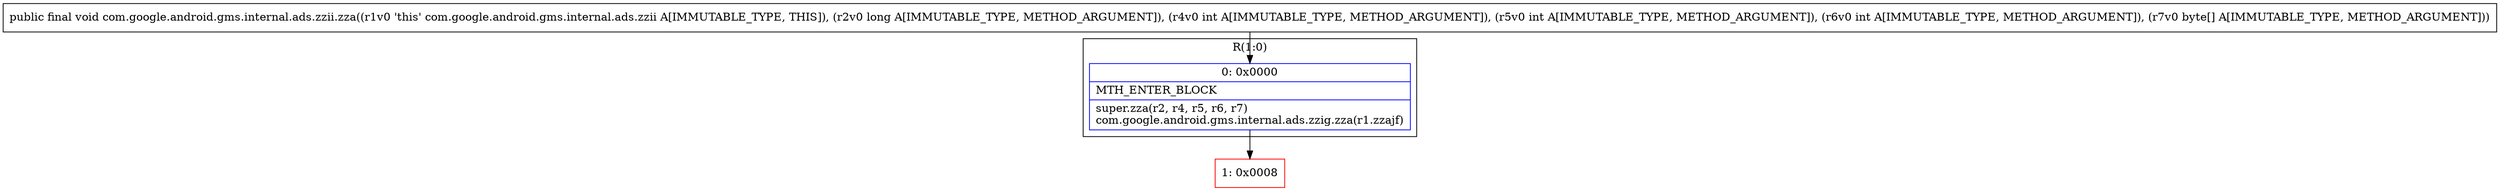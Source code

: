 digraph "CFG forcom.google.android.gms.internal.ads.zzii.zza(JIII[B)V" {
subgraph cluster_Region_280748985 {
label = "R(1:0)";
node [shape=record,color=blue];
Node_0 [shape=record,label="{0\:\ 0x0000|MTH_ENTER_BLOCK\l|super.zza(r2, r4, r5, r6, r7)\lcom.google.android.gms.internal.ads.zzig.zza(r1.zzajf)\l}"];
}
Node_1 [shape=record,color=red,label="{1\:\ 0x0008}"];
MethodNode[shape=record,label="{public final void com.google.android.gms.internal.ads.zzii.zza((r1v0 'this' com.google.android.gms.internal.ads.zzii A[IMMUTABLE_TYPE, THIS]), (r2v0 long A[IMMUTABLE_TYPE, METHOD_ARGUMENT]), (r4v0 int A[IMMUTABLE_TYPE, METHOD_ARGUMENT]), (r5v0 int A[IMMUTABLE_TYPE, METHOD_ARGUMENT]), (r6v0 int A[IMMUTABLE_TYPE, METHOD_ARGUMENT]), (r7v0 byte[] A[IMMUTABLE_TYPE, METHOD_ARGUMENT])) }"];
MethodNode -> Node_0;
Node_0 -> Node_1;
}


